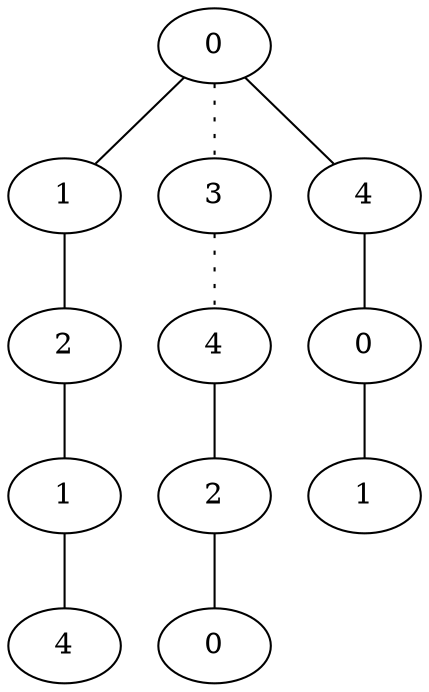graph {
a0[label=0];
a1[label=1];
a2[label=2];
a3[label=1];
a4[label=4];
a5[label=3];
a6[label=4];
a7[label=2];
a8[label=0];
a9[label=4];
a10[label=0];
a11[label=1];
a0 -- a1;
a0 -- a5 [style=dotted];
a0 -- a9;
a1 -- a2;
a2 -- a3;
a3 -- a4;
a5 -- a6 [style=dotted];
a6 -- a7;
a7 -- a8;
a9 -- a10;
a10 -- a11;
}
